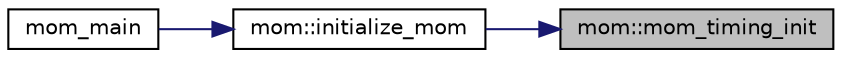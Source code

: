 digraph "mom::mom_timing_init"
{
 // INTERACTIVE_SVG=YES
 // LATEX_PDF_SIZE
  edge [fontname="Helvetica",fontsize="10",labelfontname="Helvetica",labelfontsize="10"];
  node [fontname="Helvetica",fontsize="10",shape=record];
  rankdir="RL";
  Node1 [label="mom::mom_timing_init",height=0.2,width=0.4,color="black", fillcolor="grey75", style="filled", fontcolor="black",tooltip="Set up CPU clock IDs for timing various subroutines."];
  Node1 -> Node2 [dir="back",color="midnightblue",fontsize="10",style="solid",fontname="Helvetica"];
  Node2 [label="mom::initialize_mom",height=0.2,width=0.4,color="black", fillcolor="white", style="filled",URL="$namespacemom.html#a96708b16215666edbfa5b46228f3a200",tooltip="Initialize MOM, including memory allocation, setting up parameters and diagnostics,..."];
  Node2 -> Node3 [dir="back",color="midnightblue",fontsize="10",style="solid",fontname="Helvetica"];
  Node3 [label="mom_main",height=0.2,width=0.4,color="black", fillcolor="white", style="filled",URL="$MOM__driver_8F90.html#a08fffeb2d8e8acbf9ed4609be6d258c6",tooltip=" "];
}
